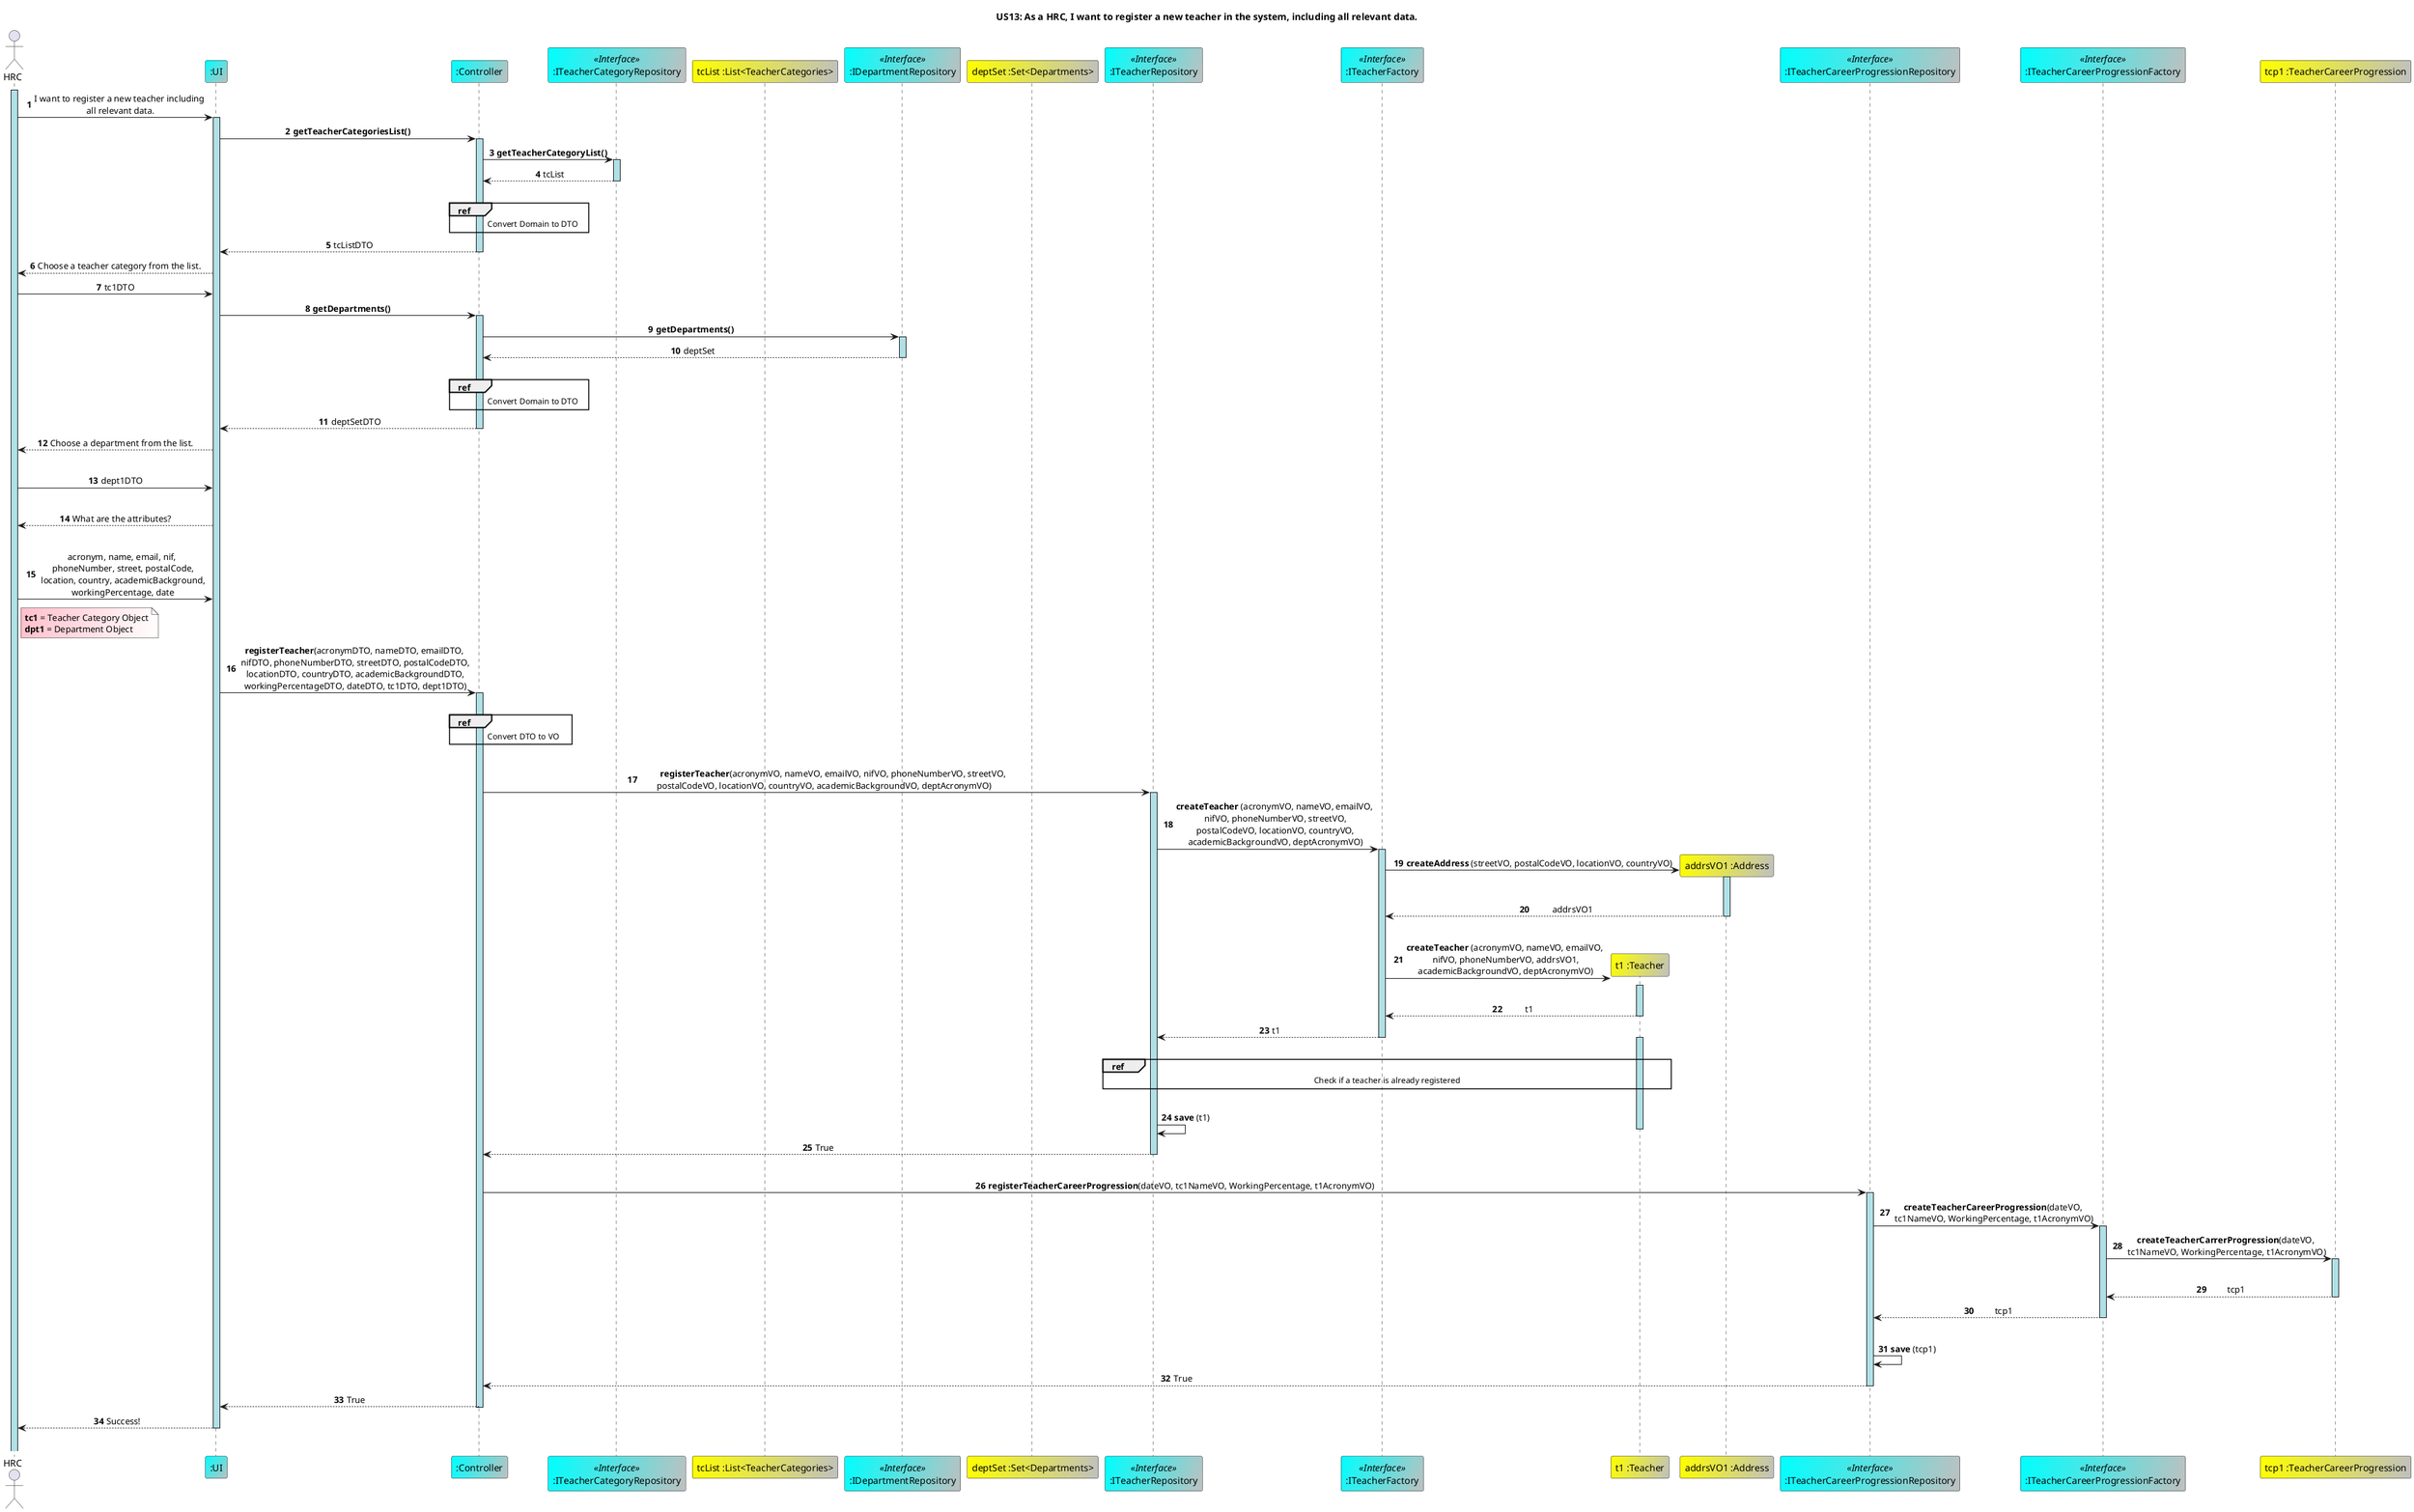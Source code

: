 @startuml
skinparam sequenceMessageAlign center
autonumber
skinparam sequenceLifeLineBackgroundColor PowderBlue

title US13: As a HRC, I want to register a new teacher in the system, including all relevant data.

actor HRC
participant ":UI" as UI #Cyan/Silver
participant ":Controller" as Controller #Cyan/Silver
participant ":ITeacherCategoryRepository" as TeacherCategoryRepository <<Interface>> #Cyan/Silver
participant "tcList :List<TeacherCategories>" as tcList #Yellow/Silver
participant ":IDepartmentRepository" as DepartmentRepository <<Interface>> #Cyan/Silver
participant "deptSet :Set<Departments>" as dptList #Yellow/Silver
participant ":ITeacherRepository" as TeacherRepository <<Interface>> #Cyan/Silver
participant ":ITeacherFactory" as TeacherFactory <<Interface>> #Cyan/Silver
participant "t1 :Teacher" as Teacher #Yellow/Silver
participant "addrsVO1 :Address" as Address #Yellow/Silver
participant ":ITeacherCareerProgressionRepository" as TeacherCareerProgressionRepository <<Interface>> #Cyan/Silver
participant ":ITeacherCareerProgressionFactory" as TeacherCareerProgressionFactory <<Interface>> #Cyan/Silver
participant "tcp1 :TeacherCareerProgression" as TeacherCareerProgression #Yellow/Silver

activate HRC
HRC -> UI: I want to register a new teacher including\n all relevant data.
activate UI

UI -> Controller: **getTeacherCategoriesList()**
activate Controller

Controller -> TeacherCategoryRepository: **getTeacherCategoryList()**
activate TeacherCategoryRepository

TeacherCategoryRepository --> Controller: tcList
deactivate TeacherCategoryRepository
|||
ref over Controller
    \t \t Convert Domain to DTO \t
end ref

Controller --> UI: tcListDTO
deactivate Controller

UI --> HRC: Choose a teacher category from the list.

HRC -> UI: tc1DTO

UI -> Controller: **getDepartments()**
activate Controller

Controller -> DepartmentRepository: **getDepartments()**
activate DepartmentRepository

DepartmentRepository --> Controller: deptSet
deactivate DepartmentRepository
|||
ref over Controller
    \t \t Convert Domain to DTO \t
end ref

Controller --> UI: deptSetDTO
deactivate Controller

UI --> HRC: Choose a department from the list.
|||
HRC -> UI: dept1DTO
|||
UI --> HRC: What are the attributes?
|||
HRC -> UI: acronym, name, email, nif,\n phoneNumber, street, postalCode,\n location, country, academicBackground,\n workingPercentage, date

Note Right HRC #Pink/White
    **tc1** = Teacher Category Object
    **dpt1** = Department Object
End Note

'--- Start of registerTeacher will all inputs ---

UI -> Controller: **registerTeacher**(acronymDTO, nameDTO, emailDTO,\n nifDTO, phoneNumberDTO, streetDTO, postalCodeDTO,\n locationDTO, countryDTO, academicBackgroundDTO,\n workingPercentageDTO, dateDTO, tc1DTO, dept1DTO)
activate Controller
|||
ref over Controller
    \t \t Convert DTO to VO \t
end ref
|||
Controller -> TeacherRepository:\t **registerTeacher**(acronymVO, nameVO, emailVO, nifVO, phoneNumberVO, streetVO,\n postalCodeVO, locationVO, countryVO, academicBackgroundVO, deptAcronymVO)
activate TeacherRepository

TeacherRepository -> TeacherFactory: **createTeacher** (acronymVO, nameVO, emailVO,\n nifVO, phoneNumberVO, streetVO,\n postalCodeVO, locationVO, countryVO,\n academicBackgroundVO, deptAcronymVO)
activate TeacherFactory

TeacherFactory -> Address **: **createAddress** (streetVO, postalCodeVO, locationVO, countryVO)
activate Address
|||
Address --> TeacherFactory:\t addrsVO1
deactivate Address
|||
TeacherFactory -> Teacher **: **createTeacher** (acronymVO, nameVO, emailVO,\n nifVO, phoneNumberVO, addrsVO1,\n academicBackgroundVO, deptAcronymVO)
activate Teacher

|||
Teacher --> TeacherFactory: \t t1
deactivate Teacher

TeacherFactory --> TeacherRepository: t1
deactivate TeacherFactory
|||
activate Teacher
ref over TeacherRepository, Teacher
    Check if a teacher is already registered
end ref
|||
TeacherRepository -> TeacherRepository: **save** (t1)
deactivate Teacher

TeacherRepository --> Controller: True
deactivate TeacherRepository
|||
Controller -> TeacherCareerProgressionRepository: **registerTeacherCareerProgression**(dateVO, tc1NameVO, WorkingPercentage, t1AcronymVO)
activate TeacherCareerProgressionRepository

TeacherCareerProgressionRepository -> TeacherCareerProgressionFactory: **createTeacherCareerProgression**(dateVO,\n tc1NameVO, WorkingPercentage, t1AcronymVO)
activate TeacherCareerProgressionFactory

TeacherCareerProgressionFactory -> TeacherCareerProgression: **createTeacherCarrerProgression**(dateVO,\n tc1NameVO, WorkingPercentage, t1AcronymVO)
activate TeacherCareerProgression
|||
TeacherCareerProgression --> TeacherCareerProgressionFactory: \ttcp1
deactivate TeacherCareerProgression
TeacherCareerProgressionFactory --> TeacherCareerProgressionRepository: \ttcp1
deactivate TeacherCareerProgressionFactory
|||
TeacherCareerProgressionRepository -> TeacherCareerProgressionRepository: **save** (tcp1)
TeacherCareerProgressionRepository --> Controller: True
deactivate TeacherCareerProgressionRepository
Controller --> UI: True
deactivate Controller

UI --> HRC: Success!
deactivate UI
|||
@enduml